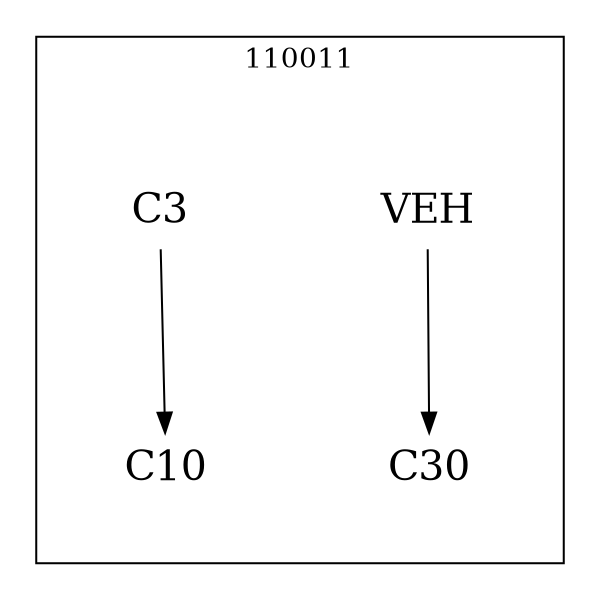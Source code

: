 strict digraph DAGS {
	size = "4,4!" ; ratio ="fill"; subgraph cluster_0{
			labeldoc = "t";
			label = "110011";node	[label= VEH, shape = plaintext, fontsize=20] VEH;node	[label= C3, shape = plaintext, fontsize=20] C3;node	[label= C10, shape = plaintext, fontsize=20] C10;node	[label= C30, shape = plaintext, fontsize=20] C30;
VEH->C30;
C3->C10;
	}}